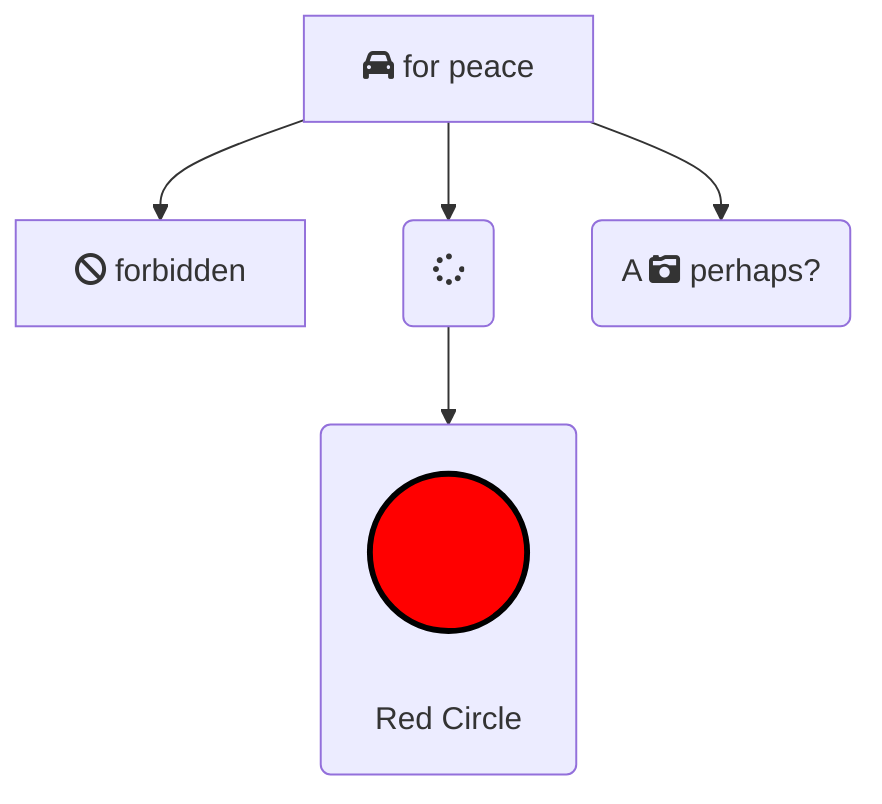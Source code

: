 graph TD
    B["fa:fa-car for peace"]
    B-->C[fa:fa-ban forbidden]
    B-->D(fa:fa-spinner);
    B-->E(A fa:fa-camera-retro perhaps?);
    %% Test whether embed <img> work correctly
    D-->F("<img height='100' width='100' src='data:image/svg+xml,%3Csvg viewBox=%220 0 100 100%22 xmlns=%22http://www.w3.org/2000/svg%22%3E%3Ccircle cx=%2250%22 cy=%2250%22 r=%2240%22 stroke=%22black%22 stroke-width=%223%22 fill=%22red%22 /%3E%3C/svg%3E'/> <br/> Red Circle")